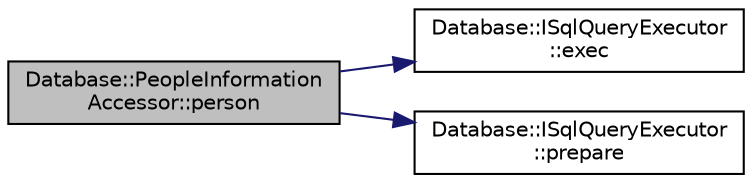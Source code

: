 digraph "Database::PeopleInformationAccessor::person"
{
 // LATEX_PDF_SIZE
  edge [fontname="Helvetica",fontsize="10",labelfontname="Helvetica",labelfontsize="10"];
  node [fontname="Helvetica",fontsize="10",shape=record];
  rankdir="LR";
  Node1 [label="Database::PeopleInformation\lAccessor::person",height=0.2,width=0.4,color="black", fillcolor="grey75", style="filled", fontcolor="black",tooltip="get person name structure for person name"];
  Node1 -> Node2 [color="midnightblue",fontsize="10",style="solid",fontname="Helvetica"];
  Node2 [label="Database::ISqlQueryExecutor\l::exec",height=0.2,width=0.4,color="black", fillcolor="white", style="filled",URL="$struct_database_1_1_i_sql_query_executor.html#acfcd209fa4cb62eb1c1f99bbdd653131",tooltip=" "];
  Node1 -> Node3 [color="midnightblue",fontsize="10",style="solid",fontname="Helvetica"];
  Node3 [label="Database::ISqlQueryExecutor\l::prepare",height=0.2,width=0.4,color="black", fillcolor="white", style="filled",URL="$struct_database_1_1_i_sql_query_executor.html#a073f935cf4fa63f36ed2d0e06e2fc71b",tooltip=" "];
}
